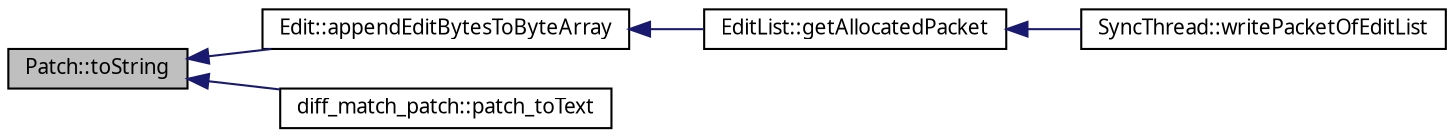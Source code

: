 digraph G
{
  edge [fontname="FreeSans.ttf",fontsize="10",labelfontname="FreeSans.ttf",labelfontsize="10"];
  node [fontname="FreeSans.ttf",fontsize="10",shape=record];
  rankdir=LR;
  Node1 [label="Patch::toString",height=0.2,width=0.4,color="black", fillcolor="grey75", style="filled" fontcolor="black"];
  Node1 -> Node2 [dir=back,color="midnightblue",fontsize="10",style="solid",fontname="FreeSans.ttf"];
  Node2 [label="Edit::appendEditBytesToByteArray",height=0.2,width=0.4,color="black", fillcolor="white", style="filled",URL="$class_edit.html#af7a7bd4cb0fa6ebc6dc238b0613d4b73"];
  Node2 -> Node3 [dir=back,color="midnightblue",fontsize="10",style="solid",fontname="FreeSans.ttf"];
  Node3 [label="EditList::getAllocatedPacket",height=0.2,width=0.4,color="black", fillcolor="white", style="filled",URL="$class_edit_list.html#ace8dff1c04b64ed883808949b3b5c650"];
  Node3 -> Node4 [dir=back,color="midnightblue",fontsize="10",style="solid",fontname="FreeSans.ttf"];
  Node4 [label="SyncThread::writePacketOfEditList",height=0.2,width=0.4,color="black", fillcolor="white", style="filled",URL="$class_sync_thread.html#ae2a92c2744e665d492f43130757453da"];
  Node1 -> Node5 [dir=back,color="midnightblue",fontsize="10",style="solid",fontname="FreeSans.ttf"];
  Node5 [label="diff_match_patch::patch_toText",height=0.2,width=0.4,color="black", fillcolor="white", style="filled",URL="$classdiff__match__patch.html#ab23a8022e207c5aa2fd2ee7dad604341"];
}
